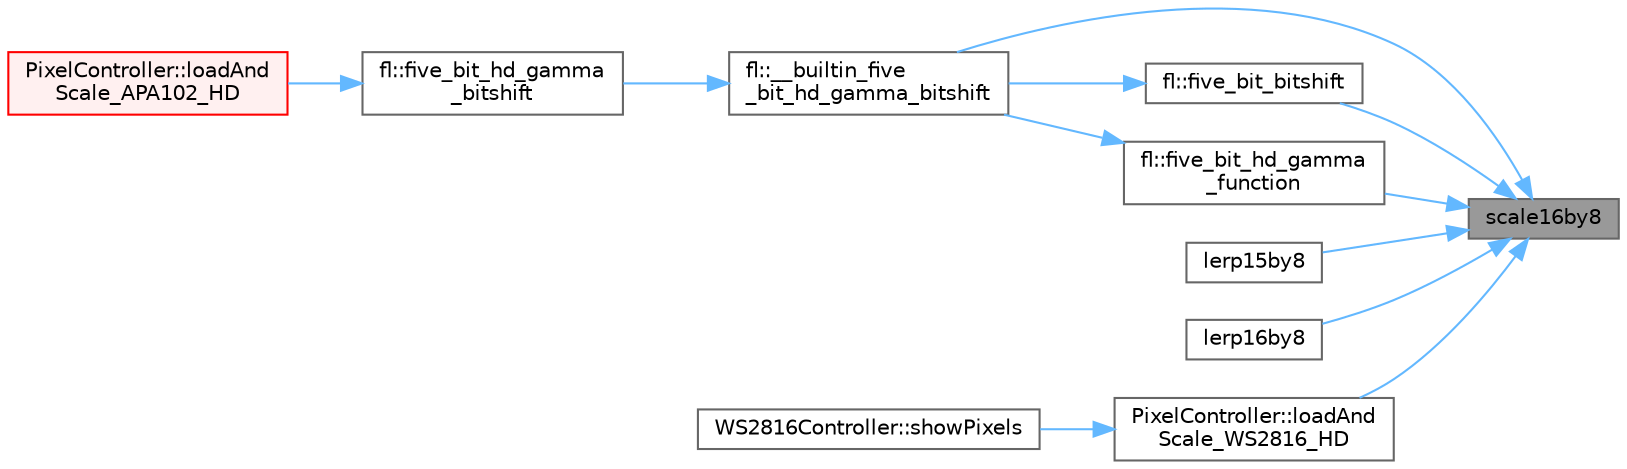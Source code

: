 digraph "scale16by8"
{
 // LATEX_PDF_SIZE
  bgcolor="transparent";
  edge [fontname=Helvetica,fontsize=10,labelfontname=Helvetica,labelfontsize=10];
  node [fontname=Helvetica,fontsize=10,shape=box,height=0.2,width=0.4];
  rankdir="RL";
  Node1 [id="Node000001",label="scale16by8",height=0.2,width=0.4,color="gray40", fillcolor="grey60", style="filled", fontcolor="black",tooltip="Scale a 16-bit unsigned value by an 8-bit value, which is treated as the numerator of a fraction whos..."];
  Node1 -> Node2 [id="edge1_Node000001_Node000002",dir="back",color="steelblue1",style="solid",tooltip=" "];
  Node2 [id="Node000002",label="fl::__builtin_five\l_bit_hd_gamma_bitshift",height=0.2,width=0.4,color="grey40", fillcolor="white", style="filled",URL="$d4/d36/namespacefl.html#a702e9f65198e3877e48031e793eac2ff",tooltip=" "];
  Node2 -> Node3 [id="edge2_Node000002_Node000003",dir="back",color="steelblue1",style="solid",tooltip=" "];
  Node3 [id="Node000003",label="fl::five_bit_hd_gamma\l_bitshift",height=0.2,width=0.4,color="grey40", fillcolor="white", style="filled",URL="$d4/d36/namespacefl.html#aeae140ba48d511d1b20d6bd1b383b22b",tooltip=" "];
  Node3 -> Node4 [id="edge3_Node000003_Node000004",dir="back",color="steelblue1",style="solid",tooltip=" "];
  Node4 [id="Node000004",label="PixelController::loadAnd\lScale_APA102_HD",height=0.2,width=0.4,color="red", fillcolor="#FFF0F0", style="filled",URL="$d0/dee/struct_pixel_controller.html#a07853a147d535144f71b3f2640f4b0d5",tooltip=" "];
  Node1 -> Node7 [id="edge4_Node000001_Node000007",dir="back",color="steelblue1",style="solid",tooltip=" "];
  Node7 [id="Node000007",label="fl::five_bit_bitshift",height=0.2,width=0.4,color="grey40", fillcolor="white", style="filled",URL="$d4/d36/namespacefl.html#aae9d44cd34c016ac8522f638f4b2624d",tooltip=" "];
  Node7 -> Node2 [id="edge5_Node000007_Node000002",dir="back",color="steelblue1",style="solid",tooltip=" "];
  Node1 -> Node8 [id="edge6_Node000001_Node000008",dir="back",color="steelblue1",style="solid",tooltip=" "];
  Node8 [id="Node000008",label="fl::five_bit_hd_gamma\l_function",height=0.2,width=0.4,color="grey40", fillcolor="white", style="filled",URL="$d4/d36/namespacefl.html#abeb8d8ef178da3a4dbbed27dc6c0c3c7",tooltip=" "];
  Node8 -> Node2 [id="edge7_Node000008_Node000002",dir="back",color="steelblue1",style="solid",tooltip=" "];
  Node1 -> Node9 [id="edge8_Node000001_Node000009",dir="back",color="steelblue1",style="solid",tooltip=" "];
  Node9 [id="Node000009",label="lerp15by8",height=0.2,width=0.4,color="grey40", fillcolor="white", style="filled",URL="$d6/d19/group___linear_interpolation.html#gaacea0eaea98a065dfa08bb1c147c52a1",tooltip="Linear interpolation between two signed 15-bit values, with 8-bit fraction."];
  Node1 -> Node10 [id="edge9_Node000001_Node000010",dir="back",color="steelblue1",style="solid",tooltip=" "];
  Node10 [id="Node000010",label="lerp16by8",height=0.2,width=0.4,color="grey40", fillcolor="white", style="filled",URL="$d6/d19/group___linear_interpolation.html#ga8c8f06da86c5d7cf13f55c3a5bfdf251",tooltip="Linear interpolation between two unsigned 16-bit values, with 8-bit fraction."];
  Node1 -> Node11 [id="edge10_Node000001_Node000011",dir="back",color="steelblue1",style="solid",tooltip=" "];
  Node11 [id="Node000011",label="PixelController::loadAnd\lScale_WS2816_HD",height=0.2,width=0.4,color="grey40", fillcolor="white", style="filled",URL="$d0/dee/struct_pixel_controller.html#a052385f847c0e13b506fe7003320e907",tooltip=" "];
  Node11 -> Node12 [id="edge11_Node000011_Node000012",dir="back",color="steelblue1",style="solid",tooltip=" "];
  Node12 [id="Node000012",label="WS2816Controller::showPixels",height=0.2,width=0.4,color="grey40", fillcolor="white", style="filled",URL="$d4/d28/group___chipsets.html#a7d9891631bb3b4e35dcbb93180ac8a55",tooltip="Send the LED data to the strip."];
}
